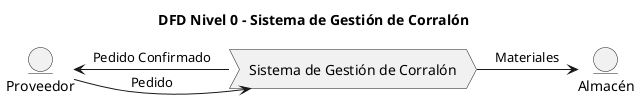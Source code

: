 @startuml
title DFD Nivel 0 - Sistema de Gestión de Corralón

entity "Proveedor" as Proveedor

process "Sistema de Gestión de Corralón" as Sistema

entity "Almacén" as Almacen

Proveedor -> Sistema: Pedido
Sistema -> Proveedor: Pedido Confirmado
Sistema -> Almacen: Materiales
@enduml
